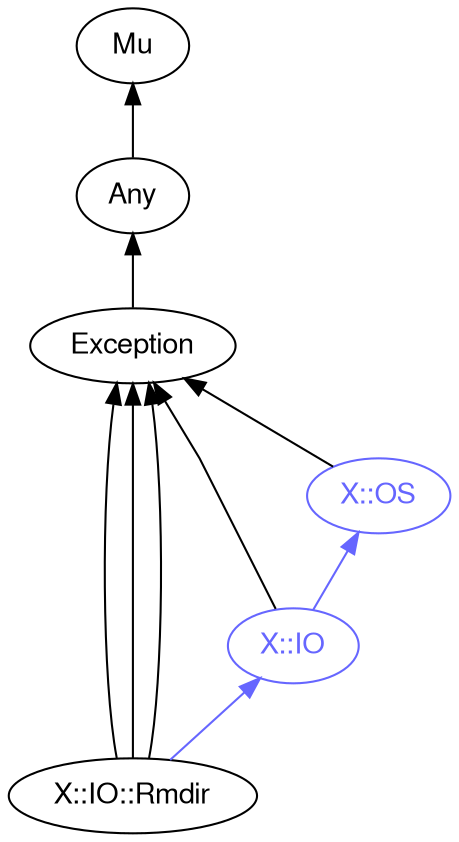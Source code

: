 digraph "perl6-type-graph" {
    rankdir=BT;
    splines=polyline;
    overlap=false; 
    // Types
    "X::IO::Rmdir" [color="#000000", fontcolor="#000000", href="/type/X::IO::Rmdir", fontname="FreeSans"];
    "Mu" [color="#000000", fontcolor="#000000", href="/type/Mu", fontname="FreeSans"];
    "Any" [color="#000000", fontcolor="#000000", href="/type/Any", fontname="FreeSans"];
    "Exception" [color="#000000", fontcolor="#000000", href="/type/Exception", fontname="FreeSans"];
    "X::OS" [color="#6666FF", fontcolor="#6666FF", href="/type/X::OS", fontname="FreeSans"];
    "X::IO" [color="#6666FF", fontcolor="#6666FF", href="/type/X::IO", fontname="FreeSans"];

    // Superclasses
    "X::IO::Rmdir" -> "Exception" [color="#000000"];
    "X::IO::Rmdir" -> "Exception" [color="#000000"];
    "X::IO::Rmdir" -> "Exception" [color="#000000"];
    "Any" -> "Mu" [color="#000000"];
    "Exception" -> "Any" [color="#000000"];
    "X::OS" -> "Exception" [color="#000000"];
    "X::IO" -> "Exception" [color="#000000"];

    // Roles
    "X::IO::Rmdir" -> "X::IO" [color="#6666FF"];
    "X::IO" -> "X::OS" [color="#6666FF"];
}
